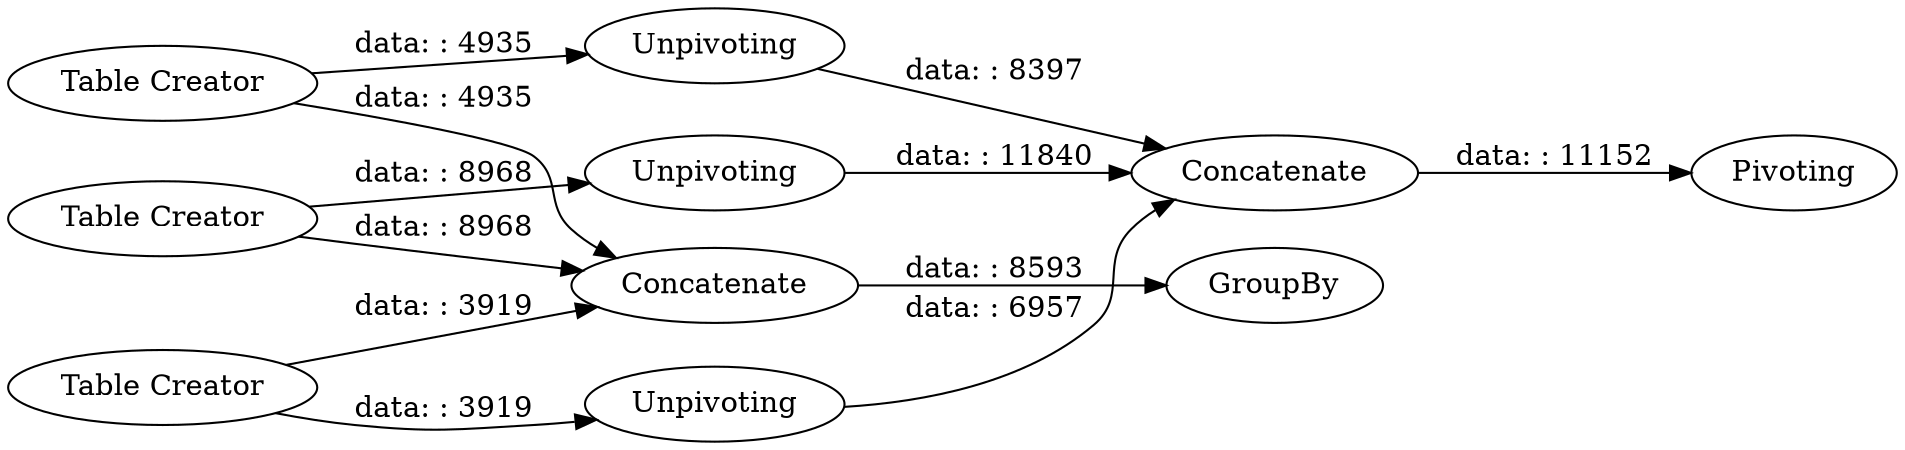 digraph {
	"-2436423265269036177_3" [label="Table Creator"]
	"-2436423265269036177_4" [label=Concatenate]
	"-2436423265269036177_9" [label=Concatenate]
	"-2436423265269036177_8" [label=Unpivoting]
	"-2436423265269036177_5" [label=GroupBy]
	"-2436423265269036177_6" [label=Unpivoting]
	"-2436423265269036177_7" [label=Unpivoting]
	"-2436423265269036177_10" [label=Pivoting]
	"-2436423265269036177_1" [label="Table Creator"]
	"-2436423265269036177_2" [label="Table Creator"]
	"-2436423265269036177_2" -> "-2436423265269036177_4" [label="data: : 3919"]
	"-2436423265269036177_4" -> "-2436423265269036177_5" [label="data: : 8593"]
	"-2436423265269036177_3" -> "-2436423265269036177_8" [label="data: : 4935"]
	"-2436423265269036177_1" -> "-2436423265269036177_4" [label="data: : 8968"]
	"-2436423265269036177_7" -> "-2436423265269036177_9" [label="data: : 6957"]
	"-2436423265269036177_8" -> "-2436423265269036177_9" [label="data: : 8397"]
	"-2436423265269036177_2" -> "-2436423265269036177_7" [label="data: : 3919"]
	"-2436423265269036177_1" -> "-2436423265269036177_6" [label="data: : 8968"]
	"-2436423265269036177_9" -> "-2436423265269036177_10" [label="data: : 11152"]
	"-2436423265269036177_6" -> "-2436423265269036177_9" [label="data: : 11840"]
	"-2436423265269036177_3" -> "-2436423265269036177_4" [label="data: : 4935"]
	rankdir=LR
}

